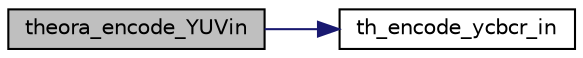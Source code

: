 digraph "theora_encode_YUVin"
{
  edge [fontname="Helvetica",fontsize="10",labelfontname="Helvetica",labelfontsize="10"];
  node [fontname="Helvetica",fontsize="10",shape=record];
  rankdir="LR";
  Node1 [label="theora_encode_YUVin",height=0.2,width=0.4,color="black", fillcolor="grey75", style="filled", fontcolor="black"];
  Node1 -> Node2 [color="midnightblue",fontsize="10",style="solid",fontname="Helvetica"];
  Node2 [label="th_encode_ycbcr_in",height=0.2,width=0.4,color="black", fillcolor="white", style="filled",URL="$group__encfuncs.html#gadbe7dd66b411c2d61ab8153c15308750"];
}
